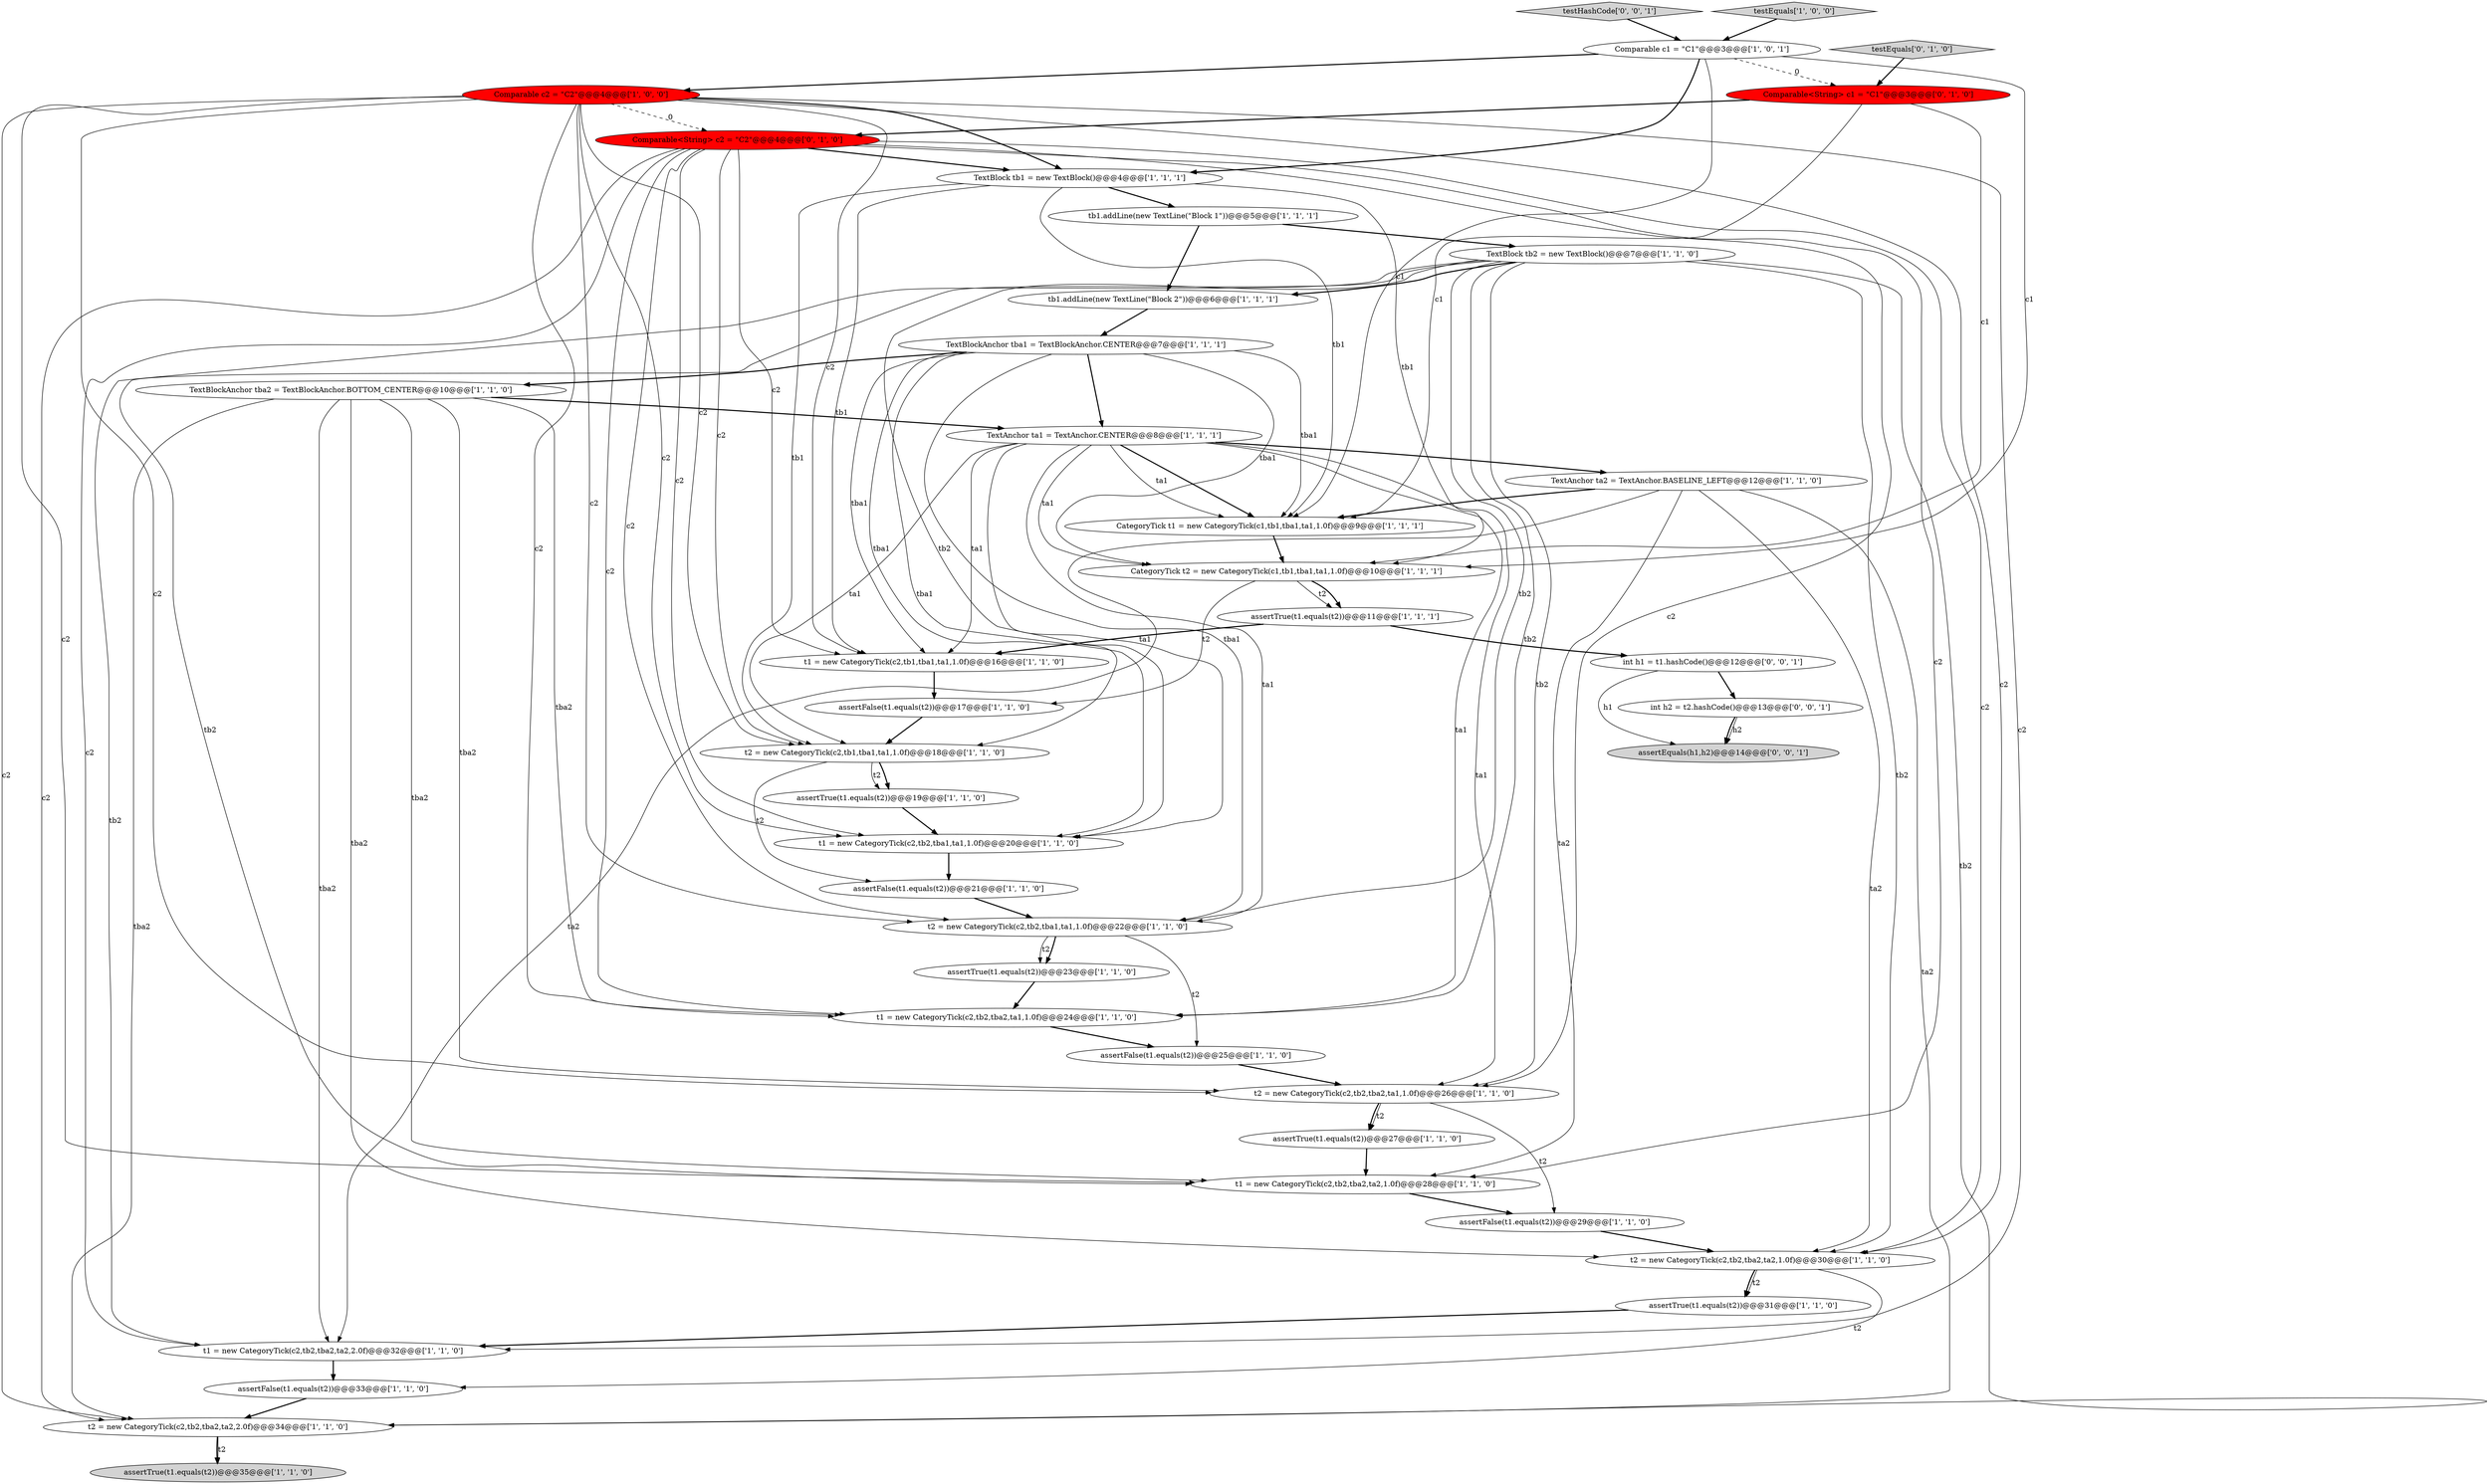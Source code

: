 digraph {
36 [style = filled, label = "Comparable<String> c2 = \"C2\"@@@4@@@['0', '1', '0']", fillcolor = red, shape = ellipse image = "AAA1AAABBB2BBB"];
40 [style = filled, label = "int h2 = t2.hashCode()@@@13@@@['0', '0', '1']", fillcolor = white, shape = ellipse image = "AAA0AAABBB3BBB"];
17 [style = filled, label = "assertTrue(t1.equals(t2))@@@35@@@['1', '1', '0']", fillcolor = lightgray, shape = ellipse image = "AAA0AAABBB1BBB"];
4 [style = filled, label = "assertTrue(t1.equals(t2))@@@23@@@['1', '1', '0']", fillcolor = white, shape = ellipse image = "AAA0AAABBB1BBB"];
32 [style = filled, label = "t1 = new CategoryTick(c2,tb2,tba1,ta1,1.0f)@@@20@@@['1', '1', '0']", fillcolor = white, shape = ellipse image = "AAA0AAABBB1BBB"];
1 [style = filled, label = "assertTrue(t1.equals(t2))@@@31@@@['1', '1', '0']", fillcolor = white, shape = ellipse image = "AAA0AAABBB1BBB"];
28 [style = filled, label = "TextAnchor ta1 = TextAnchor.CENTER@@@8@@@['1', '1', '1']", fillcolor = white, shape = ellipse image = "AAA0AAABBB1BBB"];
39 [style = filled, label = "testHashCode['0', '0', '1']", fillcolor = lightgray, shape = diamond image = "AAA0AAABBB3BBB"];
6 [style = filled, label = "TextBlockAnchor tba1 = TextBlockAnchor.CENTER@@@7@@@['1', '1', '1']", fillcolor = white, shape = ellipse image = "AAA0AAABBB1BBB"];
12 [style = filled, label = "TextBlock tb2 = new TextBlock()@@@7@@@['1', '1', '0']", fillcolor = white, shape = ellipse image = "AAA0AAABBB1BBB"];
16 [style = filled, label = "TextBlockAnchor tba2 = TextBlockAnchor.BOTTOM_CENTER@@@10@@@['1', '1', '0']", fillcolor = white, shape = ellipse image = "AAA0AAABBB1BBB"];
2 [style = filled, label = "Comparable c2 = \"C2\"@@@4@@@['1', '0', '0']", fillcolor = red, shape = ellipse image = "AAA1AAABBB1BBB"];
21 [style = filled, label = "t2 = new CategoryTick(c2,tb2,tba1,ta1,1.0f)@@@22@@@['1', '1', '0']", fillcolor = white, shape = ellipse image = "AAA0AAABBB1BBB"];
34 [style = filled, label = "Comparable<String> c1 = \"C1\"@@@3@@@['0', '1', '0']", fillcolor = red, shape = ellipse image = "AAA1AAABBB2BBB"];
0 [style = filled, label = "assertFalse(t1.equals(t2))@@@29@@@['1', '1', '0']", fillcolor = white, shape = ellipse image = "AAA0AAABBB1BBB"];
24 [style = filled, label = "t1 = new CategoryTick(c2,tb2,tba2,ta2,1.0f)@@@28@@@['1', '1', '0']", fillcolor = white, shape = ellipse image = "AAA0AAABBB1BBB"];
23 [style = filled, label = "testEquals['1', '0', '0']", fillcolor = lightgray, shape = diamond image = "AAA0AAABBB1BBB"];
37 [style = filled, label = "assertEquals(h1,h2)@@@14@@@['0', '0', '1']", fillcolor = lightgray, shape = ellipse image = "AAA0AAABBB3BBB"];
14 [style = filled, label = "CategoryTick t2 = new CategoryTick(c1,tb1,tba1,ta1,1.0f)@@@10@@@['1', '1', '1']", fillcolor = white, shape = ellipse image = "AAA0AAABBB1BBB"];
25 [style = filled, label = "TextBlock tb1 = new TextBlock()@@@4@@@['1', '1', '1']", fillcolor = white, shape = ellipse image = "AAA0AAABBB1BBB"];
20 [style = filled, label = "assertFalse(t1.equals(t2))@@@25@@@['1', '1', '0']", fillcolor = white, shape = ellipse image = "AAA0AAABBB1BBB"];
15 [style = filled, label = "assertTrue(t1.equals(t2))@@@11@@@['1', '1', '1']", fillcolor = white, shape = ellipse image = "AAA0AAABBB1BBB"];
22 [style = filled, label = "tb1.addLine(new TextLine(\"Block 2\"))@@@6@@@['1', '1', '1']", fillcolor = white, shape = ellipse image = "AAA0AAABBB1BBB"];
8 [style = filled, label = "CategoryTick t1 = new CategoryTick(c1,tb1,tba1,ta1,1.0f)@@@9@@@['1', '1', '1']", fillcolor = white, shape = ellipse image = "AAA0AAABBB1BBB"];
5 [style = filled, label = "assertFalse(t1.equals(t2))@@@33@@@['1', '1', '0']", fillcolor = white, shape = ellipse image = "AAA0AAABBB1BBB"];
35 [style = filled, label = "testEquals['0', '1', '0']", fillcolor = lightgray, shape = diamond image = "AAA0AAABBB2BBB"];
27 [style = filled, label = "TextAnchor ta2 = TextAnchor.BASELINE_LEFT@@@12@@@['1', '1', '0']", fillcolor = white, shape = ellipse image = "AAA0AAABBB1BBB"];
19 [style = filled, label = "t1 = new CategoryTick(c2,tb2,tba2,ta1,1.0f)@@@24@@@['1', '1', '0']", fillcolor = white, shape = ellipse image = "AAA0AAABBB1BBB"];
11 [style = filled, label = "t1 = new CategoryTick(c2,tb1,tba1,ta1,1.0f)@@@16@@@['1', '1', '0']", fillcolor = white, shape = ellipse image = "AAA0AAABBB1BBB"];
7 [style = filled, label = "t2 = new CategoryTick(c2,tb2,tba2,ta1,1.0f)@@@26@@@['1', '1', '0']", fillcolor = white, shape = ellipse image = "AAA0AAABBB1BBB"];
30 [style = filled, label = "t2 = new CategoryTick(c2,tb2,tba2,ta2,2.0f)@@@34@@@['1', '1', '0']", fillcolor = white, shape = ellipse image = "AAA0AAABBB1BBB"];
13 [style = filled, label = "assertTrue(t1.equals(t2))@@@27@@@['1', '1', '0']", fillcolor = white, shape = ellipse image = "AAA0AAABBB1BBB"];
10 [style = filled, label = "assertFalse(t1.equals(t2))@@@21@@@['1', '1', '0']", fillcolor = white, shape = ellipse image = "AAA0AAABBB1BBB"];
38 [style = filled, label = "int h1 = t1.hashCode()@@@12@@@['0', '0', '1']", fillcolor = white, shape = ellipse image = "AAA0AAABBB3BBB"];
9 [style = filled, label = "assertTrue(t1.equals(t2))@@@19@@@['1', '1', '0']", fillcolor = white, shape = ellipse image = "AAA0AAABBB1BBB"];
31 [style = filled, label = "t1 = new CategoryTick(c2,tb2,tba2,ta2,2.0f)@@@32@@@['1', '1', '0']", fillcolor = white, shape = ellipse image = "AAA0AAABBB1BBB"];
3 [style = filled, label = "t2 = new CategoryTick(c2,tb1,tba1,ta1,1.0f)@@@18@@@['1', '1', '0']", fillcolor = white, shape = ellipse image = "AAA0AAABBB1BBB"];
29 [style = filled, label = "Comparable c1 = \"C1\"@@@3@@@['1', '0', '1']", fillcolor = white, shape = ellipse image = "AAA0AAABBB1BBB"];
33 [style = filled, label = "t2 = new CategoryTick(c2,tb2,tba2,ta2,1.0f)@@@30@@@['1', '1', '0']", fillcolor = white, shape = ellipse image = "AAA0AAABBB1BBB"];
18 [style = filled, label = "tb1.addLine(new TextLine(\"Block 1\"))@@@5@@@['1', '1', '1']", fillcolor = white, shape = ellipse image = "AAA0AAABBB1BBB"];
26 [style = filled, label = "assertFalse(t1.equals(t2))@@@17@@@['1', '1', '0']", fillcolor = white, shape = ellipse image = "AAA0AAABBB1BBB"];
27->33 [style = solid, label="ta2"];
2->21 [style = solid, label="c2"];
28->32 [style = solid, label="ta1"];
28->11 [style = solid, label="ta1"];
33->5 [style = solid, label="t2"];
6->32 [style = solid, label="tba1"];
2->11 [style = solid, label="c2"];
34->8 [style = solid, label="c1"];
14->15 [style = solid, label="t2"];
16->24 [style = solid, label="tba2"];
23->29 [style = bold, label=""];
29->2 [style = bold, label=""];
18->22 [style = bold, label=""];
15->11 [style = bold, label=""];
2->36 [style = dashed, label="0"];
36->19 [style = solid, label="c2"];
36->7 [style = solid, label="c2"];
25->14 [style = solid, label="tb1"];
5->30 [style = bold, label=""];
2->32 [style = solid, label="c2"];
1->31 [style = bold, label=""];
2->25 [style = bold, label=""];
40->37 [style = solid, label="h2"];
21->4 [style = solid, label="t2"];
33->1 [style = solid, label="t2"];
12->22 [style = bold, label=""];
40->37 [style = bold, label=""];
39->29 [style = bold, label=""];
15->38 [style = bold, label=""];
2->30 [style = solid, label="c2"];
2->7 [style = solid, label="c2"];
27->24 [style = solid, label="ta2"];
24->0 [style = bold, label=""];
25->8 [style = solid, label="tb1"];
19->20 [style = bold, label=""];
31->5 [style = bold, label=""];
9->32 [style = bold, label=""];
4->19 [style = bold, label=""];
38->37 [style = solid, label="h1"];
18->12 [style = bold, label=""];
16->19 [style = solid, label="tba2"];
10->21 [style = bold, label=""];
36->30 [style = solid, label="c2"];
36->3 [style = solid, label="c2"];
29->8 [style = solid, label="c1"];
32->10 [style = bold, label=""];
25->11 [style = solid, label="tb1"];
12->33 [style = solid, label="tb2"];
36->25 [style = bold, label=""];
7->13 [style = solid, label="t2"];
34->36 [style = bold, label=""];
2->31 [style = solid, label="c2"];
25->3 [style = solid, label="tb1"];
16->31 [style = solid, label="tba2"];
36->33 [style = solid, label="c2"];
14->15 [style = bold, label=""];
20->7 [style = bold, label=""];
35->34 [style = bold, label=""];
27->8 [style = bold, label=""];
6->8 [style = solid, label="tba1"];
22->6 [style = bold, label=""];
11->26 [style = bold, label=""];
21->4 [style = bold, label=""];
28->19 [style = solid, label="ta1"];
28->21 [style = solid, label="ta1"];
36->32 [style = solid, label="c2"];
2->3 [style = solid, label="c2"];
28->7 [style = solid, label="ta1"];
16->30 [style = solid, label="tba2"];
21->20 [style = solid, label="t2"];
30->17 [style = bold, label=""];
13->24 [style = bold, label=""];
29->34 [style = dashed, label="0"];
29->14 [style = solid, label="c1"];
12->19 [style = solid, label="tb2"];
26->3 [style = bold, label=""];
27->31 [style = solid, label="ta2"];
25->18 [style = bold, label=""];
8->14 [style = bold, label=""];
2->33 [style = solid, label="c2"];
6->14 [style = solid, label="tba1"];
2->24 [style = solid, label="c2"];
28->3 [style = solid, label="ta1"];
27->30 [style = solid, label="ta2"];
3->9 [style = bold, label=""];
12->24 [style = solid, label="tb2"];
36->11 [style = solid, label="c2"];
28->8 [style = bold, label=""];
34->14 [style = solid, label="c1"];
38->40 [style = bold, label=""];
28->8 [style = solid, label="ta1"];
12->32 [style = solid, label="tb2"];
7->13 [style = bold, label=""];
2->19 [style = solid, label="c2"];
12->30 [style = solid, label="tb2"];
3->9 [style = solid, label="t2"];
30->17 [style = solid, label="t2"];
6->21 [style = solid, label="tba1"];
7->0 [style = solid, label="t2"];
29->25 [style = bold, label=""];
33->1 [style = bold, label=""];
12->31 [style = solid, label="tb2"];
28->14 [style = solid, label="ta1"];
16->33 [style = solid, label="tba2"];
36->31 [style = solid, label="c2"];
36->24 [style = solid, label="c2"];
3->10 [style = solid, label="t2"];
36->21 [style = solid, label="c2"];
6->3 [style = solid, label="tba1"];
16->28 [style = bold, label=""];
0->33 [style = bold, label=""];
16->7 [style = solid, label="tba2"];
14->26 [style = solid, label="t2"];
12->7 [style = solid, label="tb2"];
6->16 [style = bold, label=""];
12->21 [style = solid, label="tb2"];
6->11 [style = solid, label="tba1"];
28->27 [style = bold, label=""];
6->28 [style = bold, label=""];
}
